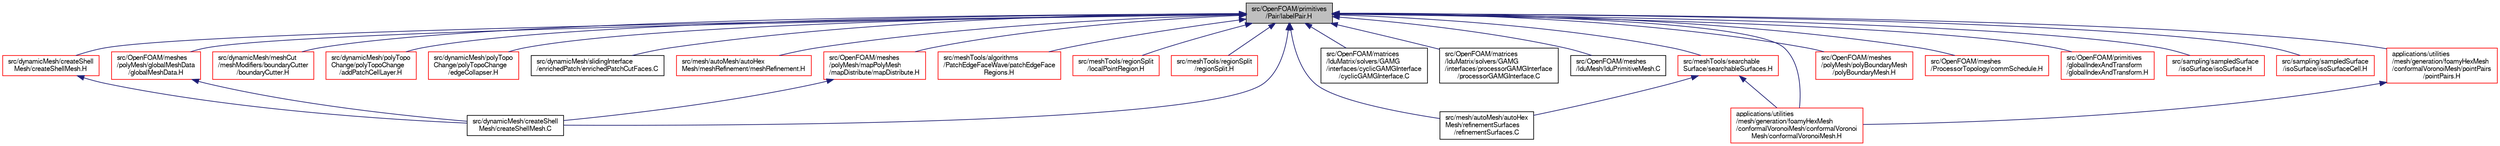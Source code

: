 digraph "src/OpenFOAM/primitives/Pair/labelPair.H"
{
  bgcolor="transparent";
  edge [fontname="FreeSans",fontsize="10",labelfontname="FreeSans",labelfontsize="10"];
  node [fontname="FreeSans",fontsize="10",shape=record];
  Node74 [label="src/OpenFOAM/primitives\l/Pair/labelPair.H",height=0.2,width=0.4,color="black", fillcolor="grey75", style="filled", fontcolor="black"];
  Node74 -> Node75 [dir="back",color="midnightblue",fontsize="10",style="solid",fontname="FreeSans"];
  Node75 [label="src/dynamicMesh/createShell\lMesh/createShellMesh.H",height=0.2,width=0.4,color="red",URL="$a00398.html"];
  Node75 -> Node76 [dir="back",color="midnightblue",fontsize="10",style="solid",fontname="FreeSans"];
  Node76 [label="src/dynamicMesh/createShell\lMesh/createShellMesh.C",height=0.2,width=0.4,color="black",URL="$a00395.html"];
  Node74 -> Node76 [dir="back",color="midnightblue",fontsize="10",style="solid",fontname="FreeSans"];
  Node74 -> Node78 [dir="back",color="midnightblue",fontsize="10",style="solid",fontname="FreeSans"];
  Node78 [label="src/dynamicMesh/meshCut\l/meshModifiers/boundaryCutter\l/boundaryCutter.H",height=0.2,width=0.4,color="red",URL="$a00503.html"];
  Node74 -> Node80 [dir="back",color="midnightblue",fontsize="10",style="solid",fontname="FreeSans"];
  Node80 [label="src/dynamicMesh/polyTopo\lChange/polyTopoChange\l/addPatchCellLayer.H",height=0.2,width=0.4,color="red",URL="$a00701.html"];
  Node74 -> Node83 [dir="back",color="midnightblue",fontsize="10",style="solid",fontname="FreeSans"];
  Node83 [label="src/dynamicMesh/polyTopo\lChange/polyTopoChange\l/edgeCollapser.H",height=0.2,width=0.4,color="red",URL="$a00719.html"];
  Node74 -> Node86 [dir="back",color="midnightblue",fontsize="10",style="solid",fontname="FreeSans"];
  Node86 [label="src/dynamicMesh/slidingInterface\l/enrichedPatch/enrichedPatchCutFaces.C",height=0.2,width=0.4,color="black",URL="$a00860.html",tooltip="Calculating cut faces of the enriched patch, together with the addressing into master and slave patch..."];
  Node74 -> Node87 [dir="back",color="midnightblue",fontsize="10",style="solid",fontname="FreeSans"];
  Node87 [label="src/mesh/autoMesh/autoHex\lMesh/meshRefinement/meshRefinement.H",height=0.2,width=0.4,color="red",URL="$a06920.html"];
  Node74 -> Node104 [dir="back",color="midnightblue",fontsize="10",style="solid",fontname="FreeSans"];
  Node104 [label="src/mesh/autoMesh/autoHex\lMesh/refinementSurfaces\l/refinementSurfaces.C",height=0.2,width=0.4,color="black",URL="$a06953.html"];
  Node74 -> Node105 [dir="back",color="midnightblue",fontsize="10",style="solid",fontname="FreeSans"];
  Node105 [label="src/meshTools/algorithms\l/PatchEdgeFaceWave/patchEdgeFace\lRegions.H",height=0.2,width=0.4,color="red",URL="$a07199.html"];
  Node74 -> Node107 [dir="back",color="midnightblue",fontsize="10",style="solid",fontname="FreeSans"];
  Node107 [label="src/meshTools/regionSplit\l/localPointRegion.H",height=0.2,width=0.4,color="red",URL="$a07766.html"];
  Node74 -> Node112 [dir="back",color="midnightblue",fontsize="10",style="solid",fontname="FreeSans"];
  Node112 [label="src/meshTools/regionSplit\l/regionSplit.H",height=0.2,width=0.4,color="red",URL="$a07772.html"];
  Node74 -> Node119 [dir="back",color="midnightblue",fontsize="10",style="solid",fontname="FreeSans"];
  Node119 [label="src/meshTools/searchable\lSurface/searchableSurfaces.H",height=0.2,width=0.4,color="red",URL="$a07832.html"];
  Node119 -> Node104 [dir="back",color="midnightblue",fontsize="10",style="solid",fontname="FreeSans"];
  Node119 -> Node129 [dir="back",color="midnightblue",fontsize="10",style="solid",fontname="FreeSans"];
  Node129 [label="applications/utilities\l/mesh/generation/foamyHexMesh\l/conformalVoronoiMesh/conformalVoronoi\lMesh/conformalVoronoiMesh.H",height=0.2,width=0.4,color="red",URL="$a18179.html"];
  Node74 -> Node152 [dir="back",color="midnightblue",fontsize="10",style="solid",fontname="FreeSans"];
  Node152 [label="src/OpenFOAM/matrices\l/lduMatrix/solvers/GAMG\l/interfaces/cyclicGAMGInterface\l/cyclicGAMGInterface.C",height=0.2,width=0.4,color="black",URL="$a10928.html"];
  Node74 -> Node153 [dir="back",color="midnightblue",fontsize="10",style="solid",fontname="FreeSans"];
  Node153 [label="src/OpenFOAM/matrices\l/lduMatrix/solvers/GAMG\l/interfaces/processorGAMGInterface\l/processorGAMGInterface.C",height=0.2,width=0.4,color="black",URL="$a10952.html"];
  Node74 -> Node154 [dir="back",color="midnightblue",fontsize="10",style="solid",fontname="FreeSans"];
  Node154 [label="src/OpenFOAM/meshes\l/lduMesh/lduPrimitiveMesh.C",height=0.2,width=0.4,color="black",URL="$a11159.html"];
  Node74 -> Node155 [dir="back",color="midnightblue",fontsize="10",style="solid",fontname="FreeSans"];
  Node155 [label="src/OpenFOAM/meshes\l/polyMesh/globalMeshData\l/globalMeshData.H",height=0.2,width=0.4,color="red",URL="$a11534.html"];
  Node155 -> Node76 [dir="back",color="midnightblue",fontsize="10",style="solid",fontname="FreeSans"];
  Node74 -> Node182 [dir="back",color="midnightblue",fontsize="10",style="solid",fontname="FreeSans"];
  Node182 [label="src/OpenFOAM/meshes\l/polyMesh/mapPolyMesh\l/mapDistribute/mapDistribute.H",height=0.2,width=0.4,color="red",URL="$a11576.html"];
  Node182 -> Node76 [dir="back",color="midnightblue",fontsize="10",style="solid",fontname="FreeSans"];
  Node74 -> Node527 [dir="back",color="midnightblue",fontsize="10",style="solid",fontname="FreeSans"];
  Node527 [label="src/OpenFOAM/meshes\l/polyMesh/polyBoundaryMesh\l/polyBoundaryMesh.H",height=0.2,width=0.4,color="red",URL="$a11615.html"];
  Node74 -> Node2754 [dir="back",color="midnightblue",fontsize="10",style="solid",fontname="FreeSans"];
  Node2754 [label="src/OpenFOAM/meshes\l/ProcessorTopology/commSchedule.H",height=0.2,width=0.4,color="red",URL="$a12116.html"];
  Node74 -> Node2620 [dir="back",color="midnightblue",fontsize="10",style="solid",fontname="FreeSans"];
  Node2620 [label="src/OpenFOAM/primitives\l/globalIndexAndTransform\l/globalIndexAndTransform.H",height=0.2,width=0.4,color="red",URL="$a12317.html"];
  Node74 -> Node1750 [dir="back",color="midnightblue",fontsize="10",style="solid",fontname="FreeSans"];
  Node1750 [label="src/sampling/sampledSurface\l/isoSurface/isoSurface.H",height=0.2,width=0.4,color="red",URL="$a14705.html"];
  Node74 -> Node2757 [dir="back",color="midnightblue",fontsize="10",style="solid",fontname="FreeSans"];
  Node2757 [label="src/sampling/sampledSurface\l/isoSurface/isoSurfaceCell.H",height=0.2,width=0.4,color="red",URL="$a14711.html"];
  Node74 -> Node129 [dir="back",color="midnightblue",fontsize="10",style="solid",fontname="FreeSans"];
  Node74 -> Node2758 [dir="back",color="midnightblue",fontsize="10",style="solid",fontname="FreeSans"];
  Node2758 [label="applications/utilities\l/mesh/generation/foamyHexMesh\l/conformalVoronoiMesh/pointPairs\l/pointPairs.H",height=0.2,width=0.4,color="red",URL="$a18374.html"];
  Node2758 -> Node129 [dir="back",color="midnightblue",fontsize="10",style="solid",fontname="FreeSans"];
}
